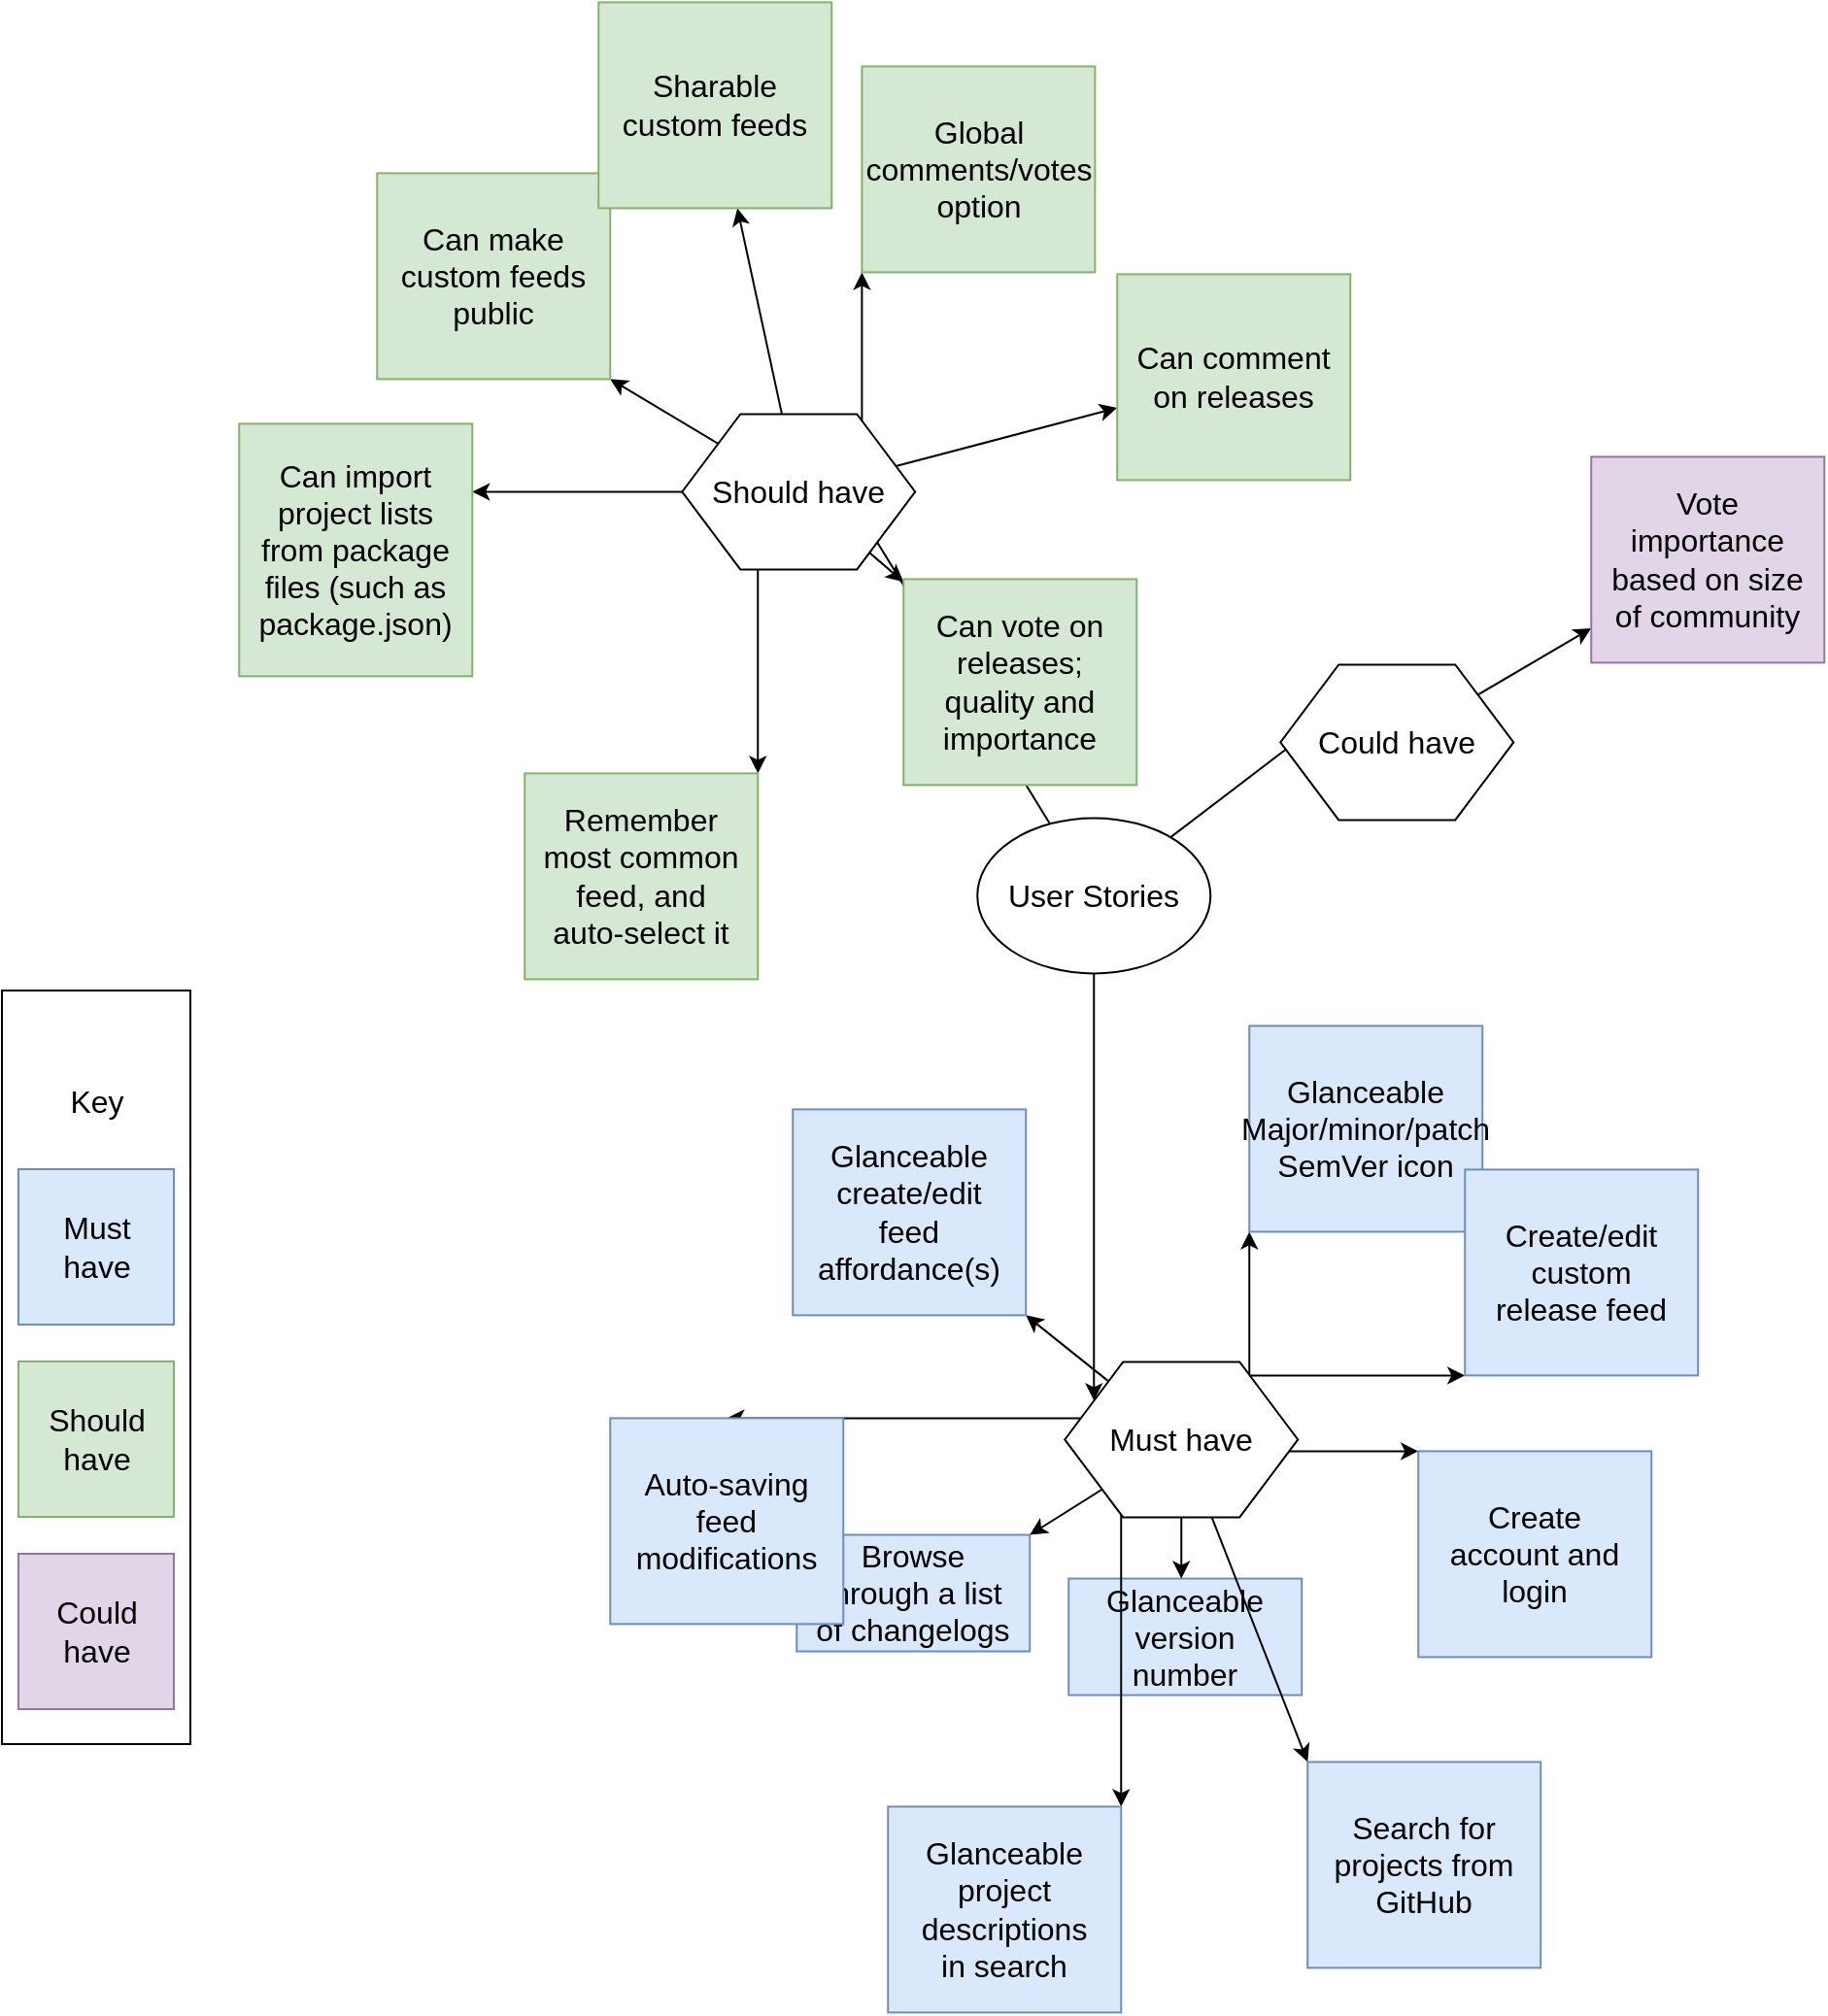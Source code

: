 <mxfile version="10.7.1" type="device"><diagram id="ML7TYIsqtlwjT6yL5t44" name="Page-1"><mxGraphModel dx="2788" dy="1586" grid="0" gridSize="10" guides="1" tooltips="1" connect="1" arrows="1" fold="1" page="1" pageScale="1" pageWidth="1100" pageHeight="1100" math="0" shadow="0"><root><mxCell id="0"/><mxCell id="1" parent="0"/><mxCell id="uz8DT3W-vIqBD70dLrI--11" style="edgeStyle=orthogonalEdgeStyle;curved=1;orthogonalLoop=1;jettySize=auto;html=1;fontSize=16;noEdgeStyle=1;orthogonal=1;spacing=10;" edge="1" parent="1" source="uz8DT3W-vIqBD70dLrI--1" target="uz8DT3W-vIqBD70dLrI--7"><mxGeometry relative="1" as="geometry"/></mxCell><mxCell id="uz8DT3W-vIqBD70dLrI--12" style="edgeStyle=orthogonalEdgeStyle;curved=1;orthogonalLoop=1;jettySize=auto;html=1;entryX=0.5;entryY=0;entryDx=0;entryDy=0;fontSize=16;noEdgeStyle=1;orthogonal=1;spacing=10;" edge="1" parent="1" source="uz8DT3W-vIqBD70dLrI--1" target="uz8DT3W-vIqBD70dLrI--8"><mxGeometry relative="1" as="geometry"/></mxCell><mxCell id="uz8DT3W-vIqBD70dLrI--13" style="edgeStyle=orthogonalEdgeStyle;curved=1;orthogonalLoop=1;jettySize=auto;html=1;entryX=0.5;entryY=0;entryDx=0;entryDy=0;fontSize=16;noEdgeStyle=1;orthogonal=1;spacing=10;" edge="1" parent="1" source="uz8DT3W-vIqBD70dLrI--1" target="uz8DT3W-vIqBD70dLrI--9"><mxGeometry relative="1" as="geometry"/></mxCell><mxCell id="uz8DT3W-vIqBD70dLrI--1" value="&lt;font style=&quot;font-size: 16px&quot;&gt;User Stories&lt;br style=&quot;font-size: 16px;&quot;&gt;&lt;/font&gt;" style="ellipse;whiteSpace=wrap;html=1;fontSize=16;spacing=10;" vertex="1" parent="1"><mxGeometry x="549.125" y="450.2" width="120" height="80" as="geometry"/></mxCell><mxCell id="uz8DT3W-vIqBD70dLrI--2" value="Browse through a list of changelogs" style="rounded=0;whiteSpace=wrap;html=1;fontSize=16;fillColor=#dae8fc;strokeColor=#6c8ebf;spacing=10;" vertex="1" parent="1"><mxGeometry x="456.125" y="819.272" width="120" height="60" as="geometry"/></mxCell><mxCell id="uz8DT3W-vIqBD70dLrI--4" value="Glanceable version number" style="rounded=0;whiteSpace=wrap;html=1;fontSize=16;fillColor=#dae8fc;strokeColor=#6c8ebf;spacing=10;" vertex="1" parent="1"><mxGeometry x="596.125" y="841.772" width="120" height="60" as="geometry"/></mxCell><mxCell id="uz8DT3W-vIqBD70dLrI--14" style="edgeStyle=orthogonalEdgeStyle;curved=1;orthogonalLoop=1;jettySize=auto;html=1;fontSize=16;spacing=10;noEdgeStyle=1;orthogonal=1;" edge="1" parent="1" source="uz8DT3W-vIqBD70dLrI--7" target="uz8DT3W-vIqBD70dLrI--2"><mxGeometry relative="1" as="geometry"/></mxCell><mxCell id="uz8DT3W-vIqBD70dLrI--15" style="edgeStyle=orthogonalEdgeStyle;curved=1;orthogonalLoop=1;jettySize=auto;html=1;fontSize=16;spacing=10;noEdgeStyle=1;orthogonal=1;" edge="1" parent="1" source="uz8DT3W-vIqBD70dLrI--7" target="uz8DT3W-vIqBD70dLrI--4"><mxGeometry relative="1" as="geometry"/></mxCell><mxCell id="uz8DT3W-vIqBD70dLrI--17" style="edgeStyle=orthogonalEdgeStyle;curved=1;orthogonalLoop=1;jettySize=auto;html=1;fontSize=16;noEdgeStyle=1;orthogonal=1;" edge="1" parent="1" source="uz8DT3W-vIqBD70dLrI--7" target="uz8DT3W-vIqBD70dLrI--16"><mxGeometry relative="1" as="geometry"/></mxCell><mxCell id="uz8DT3W-vIqBD70dLrI--19" style="edgeStyle=orthogonalEdgeStyle;curved=1;orthogonalLoop=1;jettySize=auto;html=1;fontSize=16;noEdgeStyle=1;orthogonal=1;" edge="1" parent="1" source="uz8DT3W-vIqBD70dLrI--7" target="uz8DT3W-vIqBD70dLrI--18"><mxGeometry relative="1" as="geometry"/></mxCell><mxCell id="uz8DT3W-vIqBD70dLrI--21" style="edgeStyle=orthogonalEdgeStyle;curved=1;orthogonalLoop=1;jettySize=auto;html=1;fontSize=16;noEdgeStyle=1;orthogonal=1;" edge="1" parent="1" source="uz8DT3W-vIqBD70dLrI--7" target="uz8DT3W-vIqBD70dLrI--20"><mxGeometry relative="1" as="geometry"/></mxCell><mxCell id="uz8DT3W-vIqBD70dLrI--23" style="edgeStyle=orthogonalEdgeStyle;curved=1;orthogonalLoop=1;jettySize=auto;html=1;fontSize=16;noEdgeStyle=1;orthogonal=1;" edge="1" parent="1" source="uz8DT3W-vIqBD70dLrI--7" target="uz8DT3W-vIqBD70dLrI--22"><mxGeometry relative="1" as="geometry"/></mxCell><mxCell id="uz8DT3W-vIqBD70dLrI--25" style="edgeStyle=orthogonalEdgeStyle;curved=1;orthogonalLoop=1;jettySize=auto;html=1;fontSize=16;noEdgeStyle=1;orthogonal=1;" edge="1" parent="1" source="uz8DT3W-vIqBD70dLrI--7" target="uz8DT3W-vIqBD70dLrI--24"><mxGeometry relative="1" as="geometry"/></mxCell><mxCell id="uz8DT3W-vIqBD70dLrI--27" style="edgeStyle=orthogonalEdgeStyle;curved=1;orthogonalLoop=1;jettySize=auto;html=1;entryX=0.5;entryY=0;entryDx=0;entryDy=0;fontSize=16;noEdgeStyle=1;orthogonal=1;" edge="1" parent="1" source="uz8DT3W-vIqBD70dLrI--7" target="uz8DT3W-vIqBD70dLrI--26"><mxGeometry relative="1" as="geometry"/></mxCell><mxCell id="uz8DT3W-vIqBD70dLrI--29" style="edgeStyle=orthogonalEdgeStyle;curved=1;orthogonalLoop=1;jettySize=auto;html=1;fontSize=16;noEdgeStyle=1;orthogonal=1;" edge="1" parent="1" source="uz8DT3W-vIqBD70dLrI--7" target="uz8DT3W-vIqBD70dLrI--28"><mxGeometry relative="1" as="geometry"/></mxCell><mxCell id="uz8DT3W-vIqBD70dLrI--7" value="Must have" style="shape=hexagon;perimeter=hexagonPerimeter2;whiteSpace=wrap;html=1;fontSize=16;spacing=10;" vertex="1" parent="1"><mxGeometry x="594.125" y="730.2" width="120" height="80" as="geometry"/></mxCell><mxCell id="uz8DT3W-vIqBD70dLrI--38" style="edgeStyle=orthogonalEdgeStyle;curved=1;orthogonalLoop=1;jettySize=auto;html=1;fontSize=16;noEdgeStyle=1;orthogonal=1;" edge="1" parent="1" source="uz8DT3W-vIqBD70dLrI--8" target="uz8DT3W-vIqBD70dLrI--30"><mxGeometry relative="1" as="geometry"/></mxCell><mxCell id="uz8DT3W-vIqBD70dLrI--40" style="edgeStyle=orthogonalEdgeStyle;curved=1;orthogonalLoop=1;jettySize=auto;html=1;fontSize=16;noEdgeStyle=1;orthogonal=1;" edge="1" parent="1" source="uz8DT3W-vIqBD70dLrI--8" target="uz8DT3W-vIqBD70dLrI--39"><mxGeometry relative="1" as="geometry"/></mxCell><mxCell id="uz8DT3W-vIqBD70dLrI--42" style="edgeStyle=orthogonalEdgeStyle;curved=1;orthogonalLoop=1;jettySize=auto;html=1;fontSize=16;noEdgeStyle=1;orthogonal=1;" edge="1" parent="1" source="uz8DT3W-vIqBD70dLrI--8" target="uz8DT3W-vIqBD70dLrI--41"><mxGeometry relative="1" as="geometry"/></mxCell><mxCell id="uz8DT3W-vIqBD70dLrI--44" style="edgeStyle=orthogonalEdgeStyle;curved=1;orthogonalLoop=1;jettySize=auto;html=1;fontSize=16;noEdgeStyle=1;orthogonal=1;" edge="1" parent="1" source="uz8DT3W-vIqBD70dLrI--8" target="uz8DT3W-vIqBD70dLrI--43"><mxGeometry relative="1" as="geometry"/></mxCell><mxCell id="uz8DT3W-vIqBD70dLrI--46" style="edgeStyle=orthogonalEdgeStyle;curved=1;orthogonalLoop=1;jettySize=auto;html=1;fontSize=16;noEdgeStyle=1;" edge="1" parent="1" source="uz8DT3W-vIqBD70dLrI--8" target="uz8DT3W-vIqBD70dLrI--45"><mxGeometry relative="1" as="geometry"/></mxCell><mxCell id="uz8DT3W-vIqBD70dLrI--48" style="edgeStyle=orthogonalEdgeStyle;curved=1;orthogonalLoop=1;jettySize=auto;html=1;fontSize=16;noEdgeStyle=1;" edge="1" parent="1" source="uz8DT3W-vIqBD70dLrI--8" target="uz8DT3W-vIqBD70dLrI--47"><mxGeometry relative="1" as="geometry"/></mxCell><mxCell id="uz8DT3W-vIqBD70dLrI--50" style="edgeStyle=orthogonalEdgeStyle;curved=1;orthogonalLoop=1;jettySize=auto;html=1;fontSize=16;noEdgeStyle=1;" edge="1" parent="1" source="uz8DT3W-vIqBD70dLrI--8" target="uz8DT3W-vIqBD70dLrI--49"><mxGeometry relative="1" as="geometry"/></mxCell><mxCell id="uz8DT3W-vIqBD70dLrI--8" value="Should have" style="shape=hexagon;perimeter=hexagonPerimeter2;whiteSpace=wrap;html=1;fontSize=16;spacing=10;" vertex="1" parent="1"><mxGeometry x="397.125" y="242.2" width="120" height="80" as="geometry"/></mxCell><mxCell id="uz8DT3W-vIqBD70dLrI--54" style="edgeStyle=orthogonalEdgeStyle;curved=1;orthogonalLoop=1;jettySize=auto;html=1;fontSize=16;noEdgeStyle=1;" edge="1" parent="1" source="uz8DT3W-vIqBD70dLrI--9" target="uz8DT3W-vIqBD70dLrI--51"><mxGeometry relative="1" as="geometry"/></mxCell><mxCell id="uz8DT3W-vIqBD70dLrI--9" value="Could have" style="shape=hexagon;perimeter=hexagonPerimeter2;whiteSpace=wrap;html=1;fontSize=16;spacing=10;" vertex="1" parent="1"><mxGeometry x="705.125" y="371.2" width="120" height="80" as="geometry"/></mxCell><mxCell id="uz8DT3W-vIqBD70dLrI--16" value="Glanceable Major/minor/patch SemVer icon" style="rounded=0;whiteSpace=wrap;html=1;fontSize=16;fillColor=#dae8fc;strokeColor=#6c8ebf;spacing=10;" vertex="1" parent="1"><mxGeometry x="689.125" y="557.2" width="120" height="106" as="geometry"/></mxCell><mxCell id="uz8DT3W-vIqBD70dLrI--18" value="&lt;div&gt;Create/edit custom release feed&lt;/div&gt;" style="rounded=0;whiteSpace=wrap;html=1;fontSize=16;fillColor=#dae8fc;strokeColor=#6c8ebf;spacing=10;" vertex="1" parent="1"><mxGeometry x="800.125" y="631.2" width="120" height="106" as="geometry"/></mxCell><mxCell id="uz8DT3W-vIqBD70dLrI--20" value="Create account and login" style="rounded=0;whiteSpace=wrap;html=1;fontSize=16;fillColor=#dae8fc;strokeColor=#6c8ebf;spacing=10;" vertex="1" parent="1"><mxGeometry x="776.125" y="776.2" width="120" height="106" as="geometry"/></mxCell><mxCell id="uz8DT3W-vIqBD70dLrI--22" value="Search for projects from GitHub" style="rounded=0;whiteSpace=wrap;html=1;fontSize=16;fillColor=#dae8fc;strokeColor=#6c8ebf;spacing=10;" vertex="1" parent="1"><mxGeometry x="719.125" y="936.2" width="120" height="106" as="geometry"/></mxCell><mxCell id="uz8DT3W-vIqBD70dLrI--24" value="Glanceable project descriptions in search" style="rounded=0;whiteSpace=wrap;html=1;fontSize=16;fillColor=#dae8fc;strokeColor=#6c8ebf;spacing=10;" vertex="1" parent="1"><mxGeometry x="503.125" y="959.2" width="120" height="106" as="geometry"/></mxCell><mxCell id="uz8DT3W-vIqBD70dLrI--26" value="Auto-saving feed modifications " style="rounded=0;whiteSpace=wrap;html=1;fontSize=16;fillColor=#dae8fc;strokeColor=#6c8ebf;spacing=10;" vertex="1" parent="1"><mxGeometry x="360.125" y="759.2" width="120" height="106" as="geometry"/></mxCell><mxCell id="uz8DT3W-vIqBD70dLrI--28" value="Glanceable create/edit feed affordance(s)" style="rounded=0;whiteSpace=wrap;html=1;fontSize=16;fillColor=#dae8fc;strokeColor=#6c8ebf;spacing=10;" vertex="1" parent="1"><mxGeometry x="454.125" y="600.2" width="120" height="106" as="geometry"/></mxCell><mxCell id="uz8DT3W-vIqBD70dLrI--30" value="Remember most common feed, and auto-select it" style="rounded=0;whiteSpace=wrap;html=1;fontSize=16;fillColor=#d5e8d4;strokeColor=#82b366;spacing=10;" vertex="1" parent="1"><mxGeometry x="316.125" y="427.2" width="120" height="106" as="geometry"/></mxCell><mxCell id="uz8DT3W-vIqBD70dLrI--31" value="" style="rounded=0;whiteSpace=wrap;html=1;fontSize=16;" vertex="1" parent="1"><mxGeometry x="47" y="539" width="97" height="388" as="geometry"/></mxCell><mxCell id="uz8DT3W-vIqBD70dLrI--32" value="Key" style="text;html=1;strokeColor=none;fillColor=none;align=center;verticalAlign=middle;whiteSpace=wrap;rounded=0;fontSize=16;" vertex="1" parent="1"><mxGeometry x="75.5" y="586" width="40" height="20" as="geometry"/></mxCell><mxCell id="uz8DT3W-vIqBD70dLrI--35" value="Must have" style="whiteSpace=wrap;html=1;aspect=fixed;fontSize=16;spacing=10;fillColor=#dae8fc;strokeColor=#6c8ebf;" vertex="1" parent="1"><mxGeometry x="55.5" y="631" width="80" height="80" as="geometry"/></mxCell><mxCell id="uz8DT3W-vIqBD70dLrI--36" value="Should have" style="whiteSpace=wrap;html=1;aspect=fixed;fontSize=16;spacing=10;fillColor=#d5e8d4;strokeColor=#82b366;" vertex="1" parent="1"><mxGeometry x="55.5" y="730" width="80" height="80" as="geometry"/></mxCell><mxCell id="uz8DT3W-vIqBD70dLrI--37" value="Could have" style="whiteSpace=wrap;html=1;aspect=fixed;fontSize=16;spacing=10;fillColor=#e1d5e7;strokeColor=#9673a6;" vertex="1" parent="1"><mxGeometry x="55.5" y="829" width="80" height="80" as="geometry"/></mxCell><mxCell id="uz8DT3W-vIqBD70dLrI--39" value="Can make custom feeds public" style="rounded=0;whiteSpace=wrap;html=1;fontSize=16;fillColor=#d5e8d4;strokeColor=#82b366;spacing=10;" vertex="1" parent="1"><mxGeometry x="240.125" y="118.2" width="120" height="106" as="geometry"/></mxCell><mxCell id="uz8DT3W-vIqBD70dLrI--41" value="Can import project lists from package files (such as package.json)" style="rounded=0;whiteSpace=wrap;html=1;fontSize=16;fillColor=#d5e8d4;strokeColor=#82b366;spacing=10;" vertex="1" parent="1"><mxGeometry x="169.125" y="247.2" width="120" height="130" as="geometry"/></mxCell><mxCell id="uz8DT3W-vIqBD70dLrI--43" value="Global comments/votes option" style="rounded=0;whiteSpace=wrap;html=1;fontSize=16;fillColor=#d5e8d4;strokeColor=#82b366;spacing=10;" vertex="1" parent="1"><mxGeometry x="489.696" y="63.2" width="120" height="106" as="geometry"/></mxCell><mxCell id="uz8DT3W-vIqBD70dLrI--45" value="Sharable custom feeds" style="rounded=0;whiteSpace=wrap;html=1;fontSize=16;fillColor=#d5e8d4;strokeColor=#82b366;spacing=10;" vertex="1" parent="1"><mxGeometry x="354.125" y="30.2" width="120" height="106" as="geometry"/></mxCell><mxCell id="uz8DT3W-vIqBD70dLrI--47" value="Can comment on releases" style="rounded=0;whiteSpace=wrap;html=1;fontSize=16;fillColor=#d5e8d4;strokeColor=#82b366;spacing=10;" vertex="1" parent="1"><mxGeometry x="621.125" y="170.2" width="120" height="106" as="geometry"/></mxCell><mxCell id="uz8DT3W-vIqBD70dLrI--49" value="Can vote on releases; quality and importance" style="rounded=0;whiteSpace=wrap;html=1;fontSize=16;fillColor=#d5e8d4;strokeColor=#82b366;spacing=10;" vertex="1" parent="1"><mxGeometry x="511.125" y="327.2" width="120" height="106" as="geometry"/></mxCell><mxCell id="uz8DT3W-vIqBD70dLrI--51" value="Vote importance based on size of community" style="rounded=0;whiteSpace=wrap;html=1;fontSize=16;fillColor=#e1d5e7;strokeColor=#9673a6;spacing=10;" vertex="1" parent="1"><mxGeometry x="865.125" y="264.2" width="120" height="106" as="geometry"/></mxCell></root></mxGraphModel></diagram></mxfile>